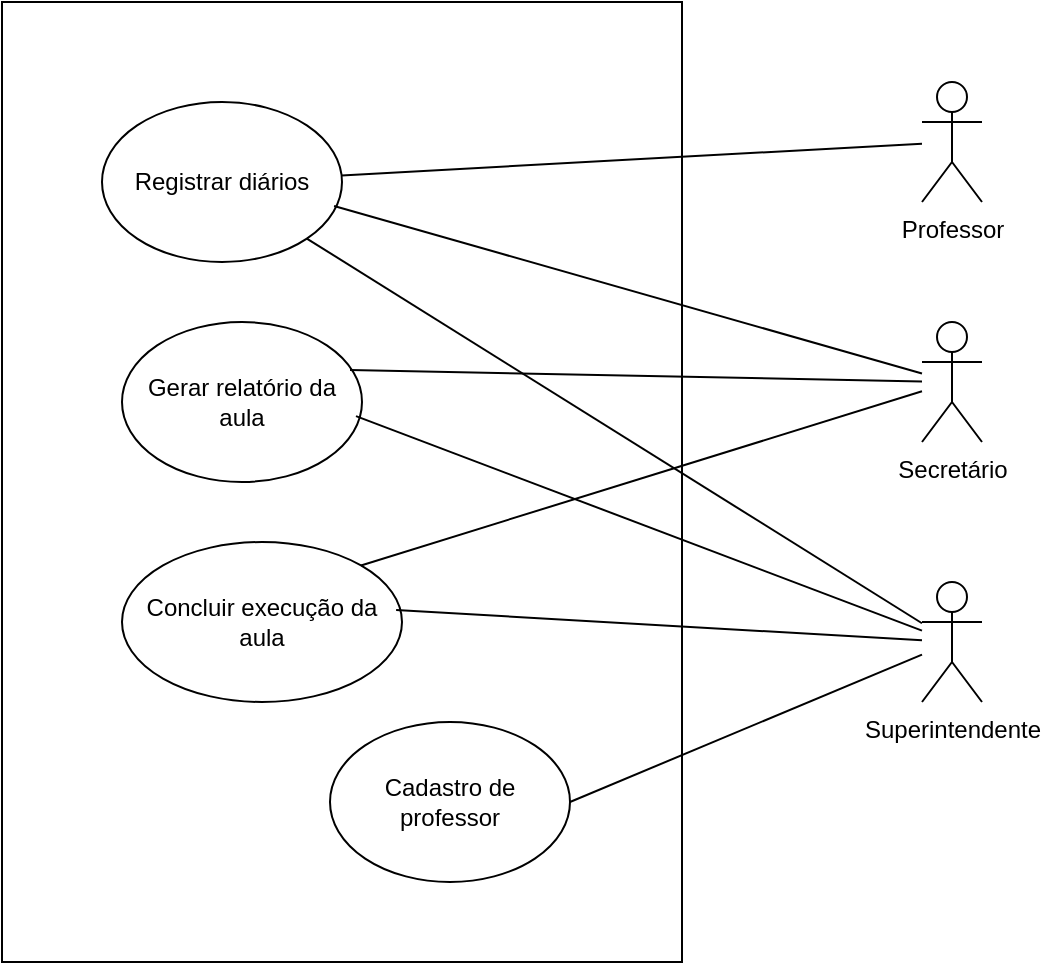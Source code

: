 <mxfile version="26.0.10" pages="3">
  <diagram name="Casos de uso" id="QlHbjCeMs-7HWcEWmpfK">
    <mxGraphModel dx="1224" dy="659" grid="1" gridSize="10" guides="1" tooltips="1" connect="1" arrows="1" fold="1" page="1" pageScale="1" pageWidth="827" pageHeight="1169" math="0" shadow="0">
      <root>
        <mxCell id="0" />
        <mxCell id="1" parent="0" />
        <mxCell id="V5iZBQ22SEqg9uTlt8Dm-1" value="Professor" style="shape=umlActor;verticalLabelPosition=bottom;verticalAlign=top;html=1;outlineConnect=0;" vertex="1" parent="1">
          <mxGeometry x="590" y="90" width="30" height="60" as="geometry" />
        </mxCell>
        <mxCell id="V5iZBQ22SEqg9uTlt8Dm-2" value="Secretário" style="shape=umlActor;verticalLabelPosition=bottom;verticalAlign=top;html=1;" vertex="1" parent="1">
          <mxGeometry x="590" y="210" width="30" height="60" as="geometry" />
        </mxCell>
        <mxCell id="V5iZBQ22SEqg9uTlt8Dm-3" value="Superintendente" style="shape=umlActor;verticalLabelPosition=bottom;verticalAlign=top;html=1;" vertex="1" parent="1">
          <mxGeometry x="590" y="340" width="30" height="60" as="geometry" />
        </mxCell>
        <mxCell id="V5iZBQ22SEqg9uTlt8Dm-4" value="" style="rounded=0;whiteSpace=wrap;html=1;" vertex="1" parent="1">
          <mxGeometry x="130" y="50" width="340" height="480" as="geometry" />
        </mxCell>
        <mxCell id="V5iZBQ22SEqg9uTlt8Dm-5" value="Registrar diários" style="ellipse;whiteSpace=wrap;html=1;" vertex="1" parent="1">
          <mxGeometry x="180" y="100" width="120" height="80" as="geometry" />
        </mxCell>
        <mxCell id="V5iZBQ22SEqg9uTlt8Dm-6" value="" style="endArrow=none;html=1;rounded=0;" edge="1" parent="1" source="V5iZBQ22SEqg9uTlt8Dm-5" target="V5iZBQ22SEqg9uTlt8Dm-1">
          <mxGeometry width="50" height="50" relative="1" as="geometry">
            <mxPoint x="390" y="330" as="sourcePoint" />
            <mxPoint x="440" y="280" as="targetPoint" />
          </mxGeometry>
        </mxCell>
        <mxCell id="V5iZBQ22SEqg9uTlt8Dm-7" value="" style="endArrow=none;html=1;rounded=0;exitX=0.967;exitY=0.65;exitDx=0;exitDy=0;exitPerimeter=0;" edge="1" parent="1" source="V5iZBQ22SEqg9uTlt8Dm-5" target="V5iZBQ22SEqg9uTlt8Dm-2">
          <mxGeometry width="50" height="50" relative="1" as="geometry">
            <mxPoint x="390" y="330" as="sourcePoint" />
            <mxPoint x="440" y="280" as="targetPoint" />
          </mxGeometry>
        </mxCell>
        <mxCell id="V5iZBQ22SEqg9uTlt8Dm-8" value="" style="endArrow=none;html=1;rounded=0;entryX=1;entryY=1;entryDx=0;entryDy=0;" edge="1" parent="1" source="V5iZBQ22SEqg9uTlt8Dm-3" target="V5iZBQ22SEqg9uTlt8Dm-5">
          <mxGeometry width="50" height="50" relative="1" as="geometry">
            <mxPoint x="390" y="330" as="sourcePoint" />
            <mxPoint x="440" y="280" as="targetPoint" />
          </mxGeometry>
        </mxCell>
        <mxCell id="V5iZBQ22SEqg9uTlt8Dm-9" value="Gerar relatório da aula" style="ellipse;whiteSpace=wrap;html=1;" vertex="1" parent="1">
          <mxGeometry x="190" y="210" width="120" height="80" as="geometry" />
        </mxCell>
        <mxCell id="V5iZBQ22SEqg9uTlt8Dm-10" value="" style="endArrow=none;html=1;rounded=0;exitX=0.95;exitY=0.3;exitDx=0;exitDy=0;exitPerimeter=0;" edge="1" parent="1" source="V5iZBQ22SEqg9uTlt8Dm-9" target="V5iZBQ22SEqg9uTlt8Dm-2">
          <mxGeometry width="50" height="50" relative="1" as="geometry">
            <mxPoint x="390" y="330" as="sourcePoint" />
            <mxPoint x="440" y="280" as="targetPoint" />
          </mxGeometry>
        </mxCell>
        <mxCell id="V5iZBQ22SEqg9uTlt8Dm-11" value="" style="endArrow=none;html=1;rounded=0;exitX=0.975;exitY=0.588;exitDx=0;exitDy=0;exitPerimeter=0;" edge="1" parent="1" source="V5iZBQ22SEqg9uTlt8Dm-9" target="V5iZBQ22SEqg9uTlt8Dm-3">
          <mxGeometry width="50" height="50" relative="1" as="geometry">
            <mxPoint x="390" y="330" as="sourcePoint" />
            <mxPoint x="440" y="280" as="targetPoint" />
          </mxGeometry>
        </mxCell>
        <mxCell id="V5iZBQ22SEqg9uTlt8Dm-12" value="Cadastro de professor" style="ellipse;whiteSpace=wrap;html=1;" vertex="1" parent="1">
          <mxGeometry x="294" y="410" width="120" height="80" as="geometry" />
        </mxCell>
        <mxCell id="V5iZBQ22SEqg9uTlt8Dm-13" value="" style="endArrow=none;html=1;rounded=0;exitX=1;exitY=0.5;exitDx=0;exitDy=0;" edge="1" parent="1" source="V5iZBQ22SEqg9uTlt8Dm-12" target="V5iZBQ22SEqg9uTlt8Dm-3">
          <mxGeometry width="50" height="50" relative="1" as="geometry">
            <mxPoint x="390" y="330" as="sourcePoint" />
            <mxPoint x="630" y="510" as="targetPoint" />
          </mxGeometry>
        </mxCell>
        <mxCell id="V5iZBQ22SEqg9uTlt8Dm-14" value="Concluir execução da aula" style="ellipse;whiteSpace=wrap;html=1;" vertex="1" parent="1">
          <mxGeometry x="190" y="320" width="140" height="80" as="geometry" />
        </mxCell>
        <mxCell id="V5iZBQ22SEqg9uTlt8Dm-15" value="" style="endArrow=none;html=1;rounded=0;exitX=0.979;exitY=0.425;exitDx=0;exitDy=0;exitPerimeter=0;" edge="1" parent="1" source="V5iZBQ22SEqg9uTlt8Dm-14" target="V5iZBQ22SEqg9uTlt8Dm-3">
          <mxGeometry width="50" height="50" relative="1" as="geometry">
            <mxPoint x="390" y="330" as="sourcePoint" />
            <mxPoint x="440" y="280" as="targetPoint" />
          </mxGeometry>
        </mxCell>
        <mxCell id="V5iZBQ22SEqg9uTlt8Dm-16" value="" style="endArrow=none;html=1;rounded=0;exitX=1;exitY=0;exitDx=0;exitDy=0;" edge="1" parent="1" source="V5iZBQ22SEqg9uTlt8Dm-14" target="V5iZBQ22SEqg9uTlt8Dm-2">
          <mxGeometry width="50" height="50" relative="1" as="geometry">
            <mxPoint x="390" y="330" as="sourcePoint" />
            <mxPoint x="440" y="280" as="targetPoint" />
          </mxGeometry>
        </mxCell>
      </root>
    </mxGraphModel>
  </diagram>
  <diagram name="DER" id="d9LBnijQvgUmkKvxl_Mk">
    <mxGraphModel dx="1224" dy="659" grid="1" gridSize="10" guides="1" tooltips="1" connect="1" arrows="1" fold="1" page="1" pageScale="1" pageWidth="827" pageHeight="1169" math="0" shadow="0">
      <root>
        <mxCell id="WIyWlLk6GJQsqaUBKTNV-0" />
        <mxCell id="WIyWlLk6GJQsqaUBKTNV-1" parent="WIyWlLk6GJQsqaUBKTNV-0" />
        <mxCell id="v9rnhvxG4GF05ew7TCJ--0" value="Aluno" style="rounded=0;whiteSpace=wrap;html=1;" parent="WIyWlLk6GJQsqaUBKTNV-1" vertex="1">
          <mxGeometry x="190" y="40" width="80" height="40" as="geometry" />
        </mxCell>
        <mxCell id="v9rnhvxG4GF05ew7TCJ--1" value="Classe" style="rounded=0;whiteSpace=wrap;html=1;" parent="WIyWlLk6GJQsqaUBKTNV-1" vertex="1">
          <mxGeometry x="230" y="145" width="80" height="40" as="geometry" />
        </mxCell>
        <mxCell id="v9rnhvxG4GF05ew7TCJ--4" value="" style="endArrow=none;html=1;rounded=0;entryX=1;entryY=0.5;entryDx=0;entryDy=0;" parent="WIyWlLk6GJQsqaUBKTNV-1" source="UM5kHIj6eMV2LQCTaTt7-29" target="v9rnhvxG4GF05ew7TCJ--0" edge="1">
          <mxGeometry width="50" height="50" relative="1" as="geometry">
            <mxPoint x="315" y="130" as="sourcePoint" />
            <mxPoint x="440" y="190" as="targetPoint" />
          </mxGeometry>
        </mxCell>
        <mxCell id="v9rnhvxG4GF05ew7TCJ--7" value="1" style="edgeLabel;html=1;align=center;verticalAlign=middle;resizable=0;points=[];" parent="v9rnhvxG4GF05ew7TCJ--4" vertex="1" connectable="0">
          <mxGeometry x="0.029" y="-1" relative="1" as="geometry">
            <mxPoint x="-6" y="1" as="offset" />
          </mxGeometry>
        </mxCell>
        <mxCell id="v9rnhvxG4GF05ew7TCJ--5" value="" style="endArrow=none;html=1;rounded=0;exitX=1;exitY=0.5;exitDx=0;exitDy=0;entryX=0;entryY=0.5;entryDx=0;entryDy=0;" parent="WIyWlLk6GJQsqaUBKTNV-1" source="v9rnhvxG4GF05ew7TCJ--1" target="UM5kHIj6eMV2LQCTaTt7-26" edge="1">
          <mxGeometry width="50" height="50" relative="1" as="geometry">
            <mxPoint x="390" y="240" as="sourcePoint" />
            <mxPoint x="315" y="190" as="targetPoint" />
          </mxGeometry>
        </mxCell>
        <mxCell id="v9rnhvxG4GF05ew7TCJ--6" value="1" style="edgeLabel;html=1;align=center;verticalAlign=middle;resizable=0;points=[];" parent="v9rnhvxG4GF05ew7TCJ--5" vertex="1" connectable="0">
          <mxGeometry x="0.229" relative="1" as="geometry">
            <mxPoint y="11" as="offset" />
          </mxGeometry>
        </mxCell>
        <mxCell id="v9rnhvxG4GF05ew7TCJ--14" value="Trimestre" style="rounded=0;whiteSpace=wrap;html=1;" parent="WIyWlLk6GJQsqaUBKTNV-1" vertex="1">
          <mxGeometry x="580" y="410" width="80" height="40" as="geometry" />
        </mxCell>
        <mxCell id="UM5kHIj6eMV2LQCTaTt7-0" value="Matrícula-Trimestre" style="rhombus;whiteSpace=wrap;html=1;" parent="WIyWlLk6GJQsqaUBKTNV-1" vertex="1">
          <mxGeometry x="630" y="150" width="100" height="60" as="geometry" />
        </mxCell>
        <mxCell id="UM5kHIj6eMV2LQCTaTt7-2" value="" style="endArrow=none;html=1;rounded=0;exitX=0.5;exitY=1;exitDx=0;exitDy=0;entryX=0;entryY=0;entryDx=0;entryDy=0;" parent="WIyWlLk6GJQsqaUBKTNV-1" source="UM5kHIj6eMV2LQCTaTt7-25" target="UM5kHIj6eMV2LQCTaTt7-0" edge="1">
          <mxGeometry width="50" height="50" relative="1" as="geometry">
            <mxPoint x="370" y="160" as="sourcePoint" />
            <mxPoint x="440" y="280" as="targetPoint" />
          </mxGeometry>
        </mxCell>
        <mxCell id="UM5kHIj6eMV2LQCTaTt7-5" value="(0, n)" style="edgeLabel;html=1;align=center;verticalAlign=middle;resizable=0;points=[];" parent="UM5kHIj6eMV2LQCTaTt7-2" vertex="1" connectable="0">
          <mxGeometry x="-0.205" y="1" relative="1" as="geometry">
            <mxPoint as="offset" />
          </mxGeometry>
        </mxCell>
        <mxCell id="UM5kHIj6eMV2LQCTaTt7-3" value="" style="endArrow=none;html=1;rounded=0;entryX=0.333;entryY=0;entryDx=0;entryDy=0;entryPerimeter=0;" parent="WIyWlLk6GJQsqaUBKTNV-1" source="UM5kHIj6eMV2LQCTaTt7-0" target="v9rnhvxG4GF05ew7TCJ--14" edge="1">
          <mxGeometry width="50" height="50" relative="1" as="geometry">
            <mxPoint x="390" y="330" as="sourcePoint" />
            <mxPoint x="440" y="280" as="targetPoint" />
          </mxGeometry>
        </mxCell>
        <mxCell id="UM5kHIj6eMV2LQCTaTt7-4" value="1" style="edgeLabel;html=1;align=center;verticalAlign=middle;resizable=0;points=[];" parent="UM5kHIj6eMV2LQCTaTt7-3" vertex="1" connectable="0">
          <mxGeometry x="-0.034" relative="1" as="geometry">
            <mxPoint as="offset" />
          </mxGeometry>
        </mxCell>
        <mxCell id="UM5kHIj6eMV2LQCTaTt7-6" value="Igreja" style="rounded=0;whiteSpace=wrap;html=1;" parent="WIyWlLk6GJQsqaUBKTNV-1" vertex="1">
          <mxGeometry x="20" y="160" width="90" height="30" as="geometry" />
        </mxCell>
        <mxCell id="UM5kHIj6eMV2LQCTaTt7-7" value="Igreja-Aluno" style="rhombus;whiteSpace=wrap;html=1;" parent="WIyWlLk6GJQsqaUBKTNV-1" vertex="1">
          <mxGeometry x="15" y="30" width="110" height="60" as="geometry" />
        </mxCell>
        <mxCell id="UM5kHIj6eMV2LQCTaTt7-8" value="Igreja-Classe" style="rhombus;whiteSpace=wrap;html=1;" parent="WIyWlLk6GJQsqaUBKTNV-1" vertex="1">
          <mxGeometry x="105" y="190" width="110" height="60" as="geometry" />
        </mxCell>
        <mxCell id="UM5kHIj6eMV2LQCTaTt7-9" value="" style="endArrow=none;html=1;rounded=0;exitX=0.317;exitY=-0.033;exitDx=0;exitDy=0;exitPerimeter=0;" parent="WIyWlLk6GJQsqaUBKTNV-1" source="UM5kHIj6eMV2LQCTaTt7-6" target="UM5kHIj6eMV2LQCTaTt7-7" edge="1">
          <mxGeometry width="50" height="50" relative="1" as="geometry">
            <mxPoint x="390" y="220" as="sourcePoint" />
            <mxPoint x="440" y="170" as="targetPoint" />
          </mxGeometry>
        </mxCell>
        <mxCell id="UM5kHIj6eMV2LQCTaTt7-16" value="1" style="edgeLabel;html=1;align=center;verticalAlign=middle;resizable=0;points=[];" parent="UM5kHIj6eMV2LQCTaTt7-9" vertex="1" connectable="0">
          <mxGeometry x="-0.075" relative="1" as="geometry">
            <mxPoint as="offset" />
          </mxGeometry>
        </mxCell>
        <mxCell id="UM5kHIj6eMV2LQCTaTt7-10" value="" style="endArrow=none;html=1;rounded=0;exitX=1;exitY=0.5;exitDx=0;exitDy=0;entryX=0;entryY=0.5;entryDx=0;entryDy=0;" parent="WIyWlLk6GJQsqaUBKTNV-1" source="UM5kHIj6eMV2LQCTaTt7-7" target="v9rnhvxG4GF05ew7TCJ--0" edge="1">
          <mxGeometry width="50" height="50" relative="1" as="geometry">
            <mxPoint x="390" y="220" as="sourcePoint" />
            <mxPoint x="440" y="170" as="targetPoint" />
          </mxGeometry>
        </mxCell>
        <mxCell id="UM5kHIj6eMV2LQCTaTt7-17" value="(0, n)" style="edgeLabel;html=1;align=center;verticalAlign=middle;resizable=0;points=[];" parent="UM5kHIj6eMV2LQCTaTt7-10" vertex="1" connectable="0">
          <mxGeometry x="0.344" y="1" relative="1" as="geometry">
            <mxPoint as="offset" />
          </mxGeometry>
        </mxCell>
        <mxCell id="UM5kHIj6eMV2LQCTaTt7-14" value="" style="endArrow=none;html=1;rounded=0;exitX=1;exitY=0.5;exitDx=0;exitDy=0;entryX=0;entryY=0;entryDx=0;entryDy=0;" parent="WIyWlLk6GJQsqaUBKTNV-1" source="UM5kHIj6eMV2LQCTaTt7-6" target="UM5kHIj6eMV2LQCTaTt7-8" edge="1">
          <mxGeometry width="50" height="50" relative="1" as="geometry">
            <mxPoint x="390" y="220" as="sourcePoint" />
            <mxPoint x="440" y="170" as="targetPoint" />
          </mxGeometry>
        </mxCell>
        <mxCell id="UM5kHIj6eMV2LQCTaTt7-18" value="1" style="edgeLabel;html=1;align=center;verticalAlign=middle;resizable=0;points=[];" parent="UM5kHIj6eMV2LQCTaTt7-14" vertex="1" connectable="0">
          <mxGeometry x="-0.013" relative="1" as="geometry">
            <mxPoint as="offset" />
          </mxGeometry>
        </mxCell>
        <mxCell id="UM5kHIj6eMV2LQCTaTt7-15" value="" style="endArrow=none;html=1;rounded=0;entryX=0;entryY=0.75;entryDx=0;entryDy=0;" parent="WIyWlLk6GJQsqaUBKTNV-1" source="UM5kHIj6eMV2LQCTaTt7-8" target="v9rnhvxG4GF05ew7TCJ--1" edge="1">
          <mxGeometry width="50" height="50" relative="1" as="geometry">
            <mxPoint x="390" y="220" as="sourcePoint" />
            <mxPoint x="440" y="170" as="targetPoint" />
          </mxGeometry>
        </mxCell>
        <mxCell id="UM5kHIj6eMV2LQCTaTt7-19" value="(0, n)" style="edgeLabel;html=1;align=center;verticalAlign=middle;resizable=0;points=[];" parent="UM5kHIj6eMV2LQCTaTt7-15" vertex="1" connectable="0">
          <mxGeometry x="0.023" y="1" relative="1" as="geometry">
            <mxPoint as="offset" />
          </mxGeometry>
        </mxCell>
        <mxCell id="UM5kHIj6eMV2LQCTaTt7-20" value="Igreja-Trimestre" style="rhombus;whiteSpace=wrap;html=1;" parent="WIyWlLk6GJQsqaUBKTNV-1" vertex="1">
          <mxGeometry x="10" y="440" width="120" height="50" as="geometry" />
        </mxCell>
        <mxCell id="UM5kHIj6eMV2LQCTaTt7-21" value="" style="endArrow=none;html=1;rounded=0;exitX=0.325;exitY=1;exitDx=0;exitDy=0;exitPerimeter=0;entryX=0.417;entryY=0;entryDx=0;entryDy=0;entryPerimeter=0;" parent="WIyWlLk6GJQsqaUBKTNV-1" source="UM5kHIj6eMV2LQCTaTt7-6" target="UM5kHIj6eMV2LQCTaTt7-20" edge="1">
          <mxGeometry width="50" height="50" relative="1" as="geometry">
            <mxPoint x="390" y="220" as="sourcePoint" />
            <mxPoint x="440" y="170" as="targetPoint" />
          </mxGeometry>
        </mxCell>
        <mxCell id="UM5kHIj6eMV2LQCTaTt7-23" value="1" style="edgeLabel;html=1;align=center;verticalAlign=middle;resizable=0;points=[];" parent="UM5kHIj6eMV2LQCTaTt7-21" vertex="1" connectable="0">
          <mxGeometry x="-0.156" y="-2" relative="1" as="geometry">
            <mxPoint as="offset" />
          </mxGeometry>
        </mxCell>
        <mxCell id="UM5kHIj6eMV2LQCTaTt7-22" value="" style="endArrow=none;html=1;rounded=0;exitX=1;exitY=0.5;exitDx=0;exitDy=0;entryX=0;entryY=0.5;entryDx=0;entryDy=0;" parent="WIyWlLk6GJQsqaUBKTNV-1" source="UM5kHIj6eMV2LQCTaTt7-20" target="v9rnhvxG4GF05ew7TCJ--14" edge="1">
          <mxGeometry width="50" height="50" relative="1" as="geometry">
            <mxPoint x="390" y="220" as="sourcePoint" />
            <mxPoint x="440" y="170" as="targetPoint" />
          </mxGeometry>
        </mxCell>
        <mxCell id="UM5kHIj6eMV2LQCTaTt7-24" value="(0, n)" style="edgeLabel;html=1;align=center;verticalAlign=middle;resizable=0;points=[];" parent="UM5kHIj6eMV2LQCTaTt7-22" vertex="1" connectable="0">
          <mxGeometry x="-0.116" y="-2" relative="1" as="geometry">
            <mxPoint as="offset" />
          </mxGeometry>
        </mxCell>
        <mxCell id="UM5kHIj6eMV2LQCTaTt7-25" value="Matrícula" style="rounded=0;whiteSpace=wrap;html=1;" parent="WIyWlLk6GJQsqaUBKTNV-1" vertex="1">
          <mxGeometry x="510" y="50" width="90" height="30" as="geometry" />
        </mxCell>
        <mxCell id="UM5kHIj6eMV2LQCTaTt7-26" value="Classe-Matrícula" style="rhombus;whiteSpace=wrap;html=1;" parent="WIyWlLk6GJQsqaUBKTNV-1" vertex="1">
          <mxGeometry x="420" y="110" width="90" height="60" as="geometry" />
        </mxCell>
        <mxCell id="UM5kHIj6eMV2LQCTaTt7-27" value="" style="endArrow=none;html=1;rounded=0;exitX=1;exitY=0;exitDx=0;exitDy=0;entryX=0;entryY=0.5;entryDx=0;entryDy=0;" parent="WIyWlLk6GJQsqaUBKTNV-1" source="UM5kHIj6eMV2LQCTaTt7-26" target="UM5kHIj6eMV2LQCTaTt7-25" edge="1">
          <mxGeometry width="50" height="50" relative="1" as="geometry">
            <mxPoint x="390" y="220" as="sourcePoint" />
            <mxPoint x="440" y="170" as="targetPoint" />
          </mxGeometry>
        </mxCell>
        <mxCell id="UM5kHIj6eMV2LQCTaTt7-28" value="(0, n)" style="edgeLabel;html=1;align=center;verticalAlign=middle;resizable=0;points=[];" parent="UM5kHIj6eMV2LQCTaTt7-27" vertex="1" connectable="0">
          <mxGeometry x="0.026" y="-2" relative="1" as="geometry">
            <mxPoint as="offset" />
          </mxGeometry>
        </mxCell>
        <mxCell id="UM5kHIj6eMV2LQCTaTt7-29" value="Aluno-Matrícula" style="rhombus;whiteSpace=wrap;html=1;" parent="WIyWlLk6GJQsqaUBKTNV-1" vertex="1">
          <mxGeometry x="335" y="25" width="80" height="70" as="geometry" />
        </mxCell>
        <mxCell id="UM5kHIj6eMV2LQCTaTt7-30" value="" style="endArrow=none;html=1;rounded=0;entryX=1;entryY=0.5;entryDx=0;entryDy=0;exitX=0;exitY=0.25;exitDx=0;exitDy=0;" parent="WIyWlLk6GJQsqaUBKTNV-1" source="UM5kHIj6eMV2LQCTaTt7-25" target="UM5kHIj6eMV2LQCTaTt7-29" edge="1">
          <mxGeometry width="50" height="50" relative="1" as="geometry">
            <mxPoint x="390" y="220" as="sourcePoint" />
            <mxPoint x="440" y="170" as="targetPoint" />
          </mxGeometry>
        </mxCell>
        <mxCell id="UM5kHIj6eMV2LQCTaTt7-31" value="(0, n)" style="edgeLabel;html=1;align=center;verticalAlign=middle;resizable=0;points=[];" parent="UM5kHIj6eMV2LQCTaTt7-30" vertex="1" connectable="0">
          <mxGeometry x="0.113" y="1" relative="1" as="geometry">
            <mxPoint y="-1" as="offset" />
          </mxGeometry>
        </mxCell>
        <mxCell id="UM5kHIj6eMV2LQCTaTt7-32" value="Diário" style="rounded=0;whiteSpace=wrap;html=1;" parent="WIyWlLk6GJQsqaUBKTNV-1" vertex="1">
          <mxGeometry x="270" y="310" width="80" height="30" as="geometry" />
        </mxCell>
        <mxCell id="UM5kHIj6eMV2LQCTaTt7-33" value="Aula" style="rounded=0;whiteSpace=wrap;html=1;" parent="WIyWlLk6GJQsqaUBKTNV-1" vertex="1">
          <mxGeometry x="125" y="385" width="80" height="30" as="geometry" />
        </mxCell>
        <mxCell id="UM5kHIj6eMV2LQCTaTt7-34" value="Aula-Trimestre" style="rhombus;whiteSpace=wrap;html=1;" parent="WIyWlLk6GJQsqaUBKTNV-1" vertex="1">
          <mxGeometry x="415" y="355" width="80" height="60" as="geometry" />
        </mxCell>
        <mxCell id="UM5kHIj6eMV2LQCTaTt7-35" value="" style="endArrow=none;html=1;rounded=0;entryX=1;entryY=0.5;entryDx=0;entryDy=0;" parent="WIyWlLk6GJQsqaUBKTNV-1" source="UM5kHIj6eMV2LQCTaTt7-34" target="UM5kHIj6eMV2LQCTaTt7-33" edge="1">
          <mxGeometry width="50" height="50" relative="1" as="geometry">
            <mxPoint x="390" y="280" as="sourcePoint" />
            <mxPoint x="440" y="230" as="targetPoint" />
          </mxGeometry>
        </mxCell>
        <mxCell id="UM5kHIj6eMV2LQCTaTt7-38" value="(0, n)" style="edgeLabel;html=1;align=center;verticalAlign=middle;resizable=0;points=[];" parent="UM5kHIj6eMV2LQCTaTt7-35" vertex="1" connectable="0">
          <mxGeometry x="0.037" y="3" relative="1" as="geometry">
            <mxPoint x="-4" y="-3" as="offset" />
          </mxGeometry>
        </mxCell>
        <mxCell id="UM5kHIj6eMV2LQCTaTt7-36" value="" style="endArrow=none;html=1;rounded=0;exitX=1;exitY=1;exitDx=0;exitDy=0;entryX=0;entryY=0;entryDx=0;entryDy=0;" parent="WIyWlLk6GJQsqaUBKTNV-1" source="UM5kHIj6eMV2LQCTaTt7-34" target="v9rnhvxG4GF05ew7TCJ--14" edge="1">
          <mxGeometry width="50" height="50" relative="1" as="geometry">
            <mxPoint x="390" y="280" as="sourcePoint" />
            <mxPoint x="440" y="230" as="targetPoint" />
          </mxGeometry>
        </mxCell>
        <mxCell id="UM5kHIj6eMV2LQCTaTt7-37" value="1" style="edgeLabel;html=1;align=center;verticalAlign=middle;resizable=0;points=[];" parent="UM5kHIj6eMV2LQCTaTt7-36" vertex="1" connectable="0">
          <mxGeometry x="0.019" relative="1" as="geometry">
            <mxPoint as="offset" />
          </mxGeometry>
        </mxCell>
        <mxCell id="UM5kHIj6eMV2LQCTaTt7-39" value="Aula-Diário" style="rhombus;whiteSpace=wrap;html=1;" parent="WIyWlLk6GJQsqaUBKTNV-1" vertex="1">
          <mxGeometry x="120" y="290" width="80" height="40" as="geometry" />
        </mxCell>
        <mxCell id="UM5kHIj6eMV2LQCTaTt7-40" value="Classe-Diário" style="rhombus;whiteSpace=wrap;html=1;" parent="WIyWlLk6GJQsqaUBKTNV-1" vertex="1">
          <mxGeometry x="250" y="220" width="100" height="40" as="geometry" />
        </mxCell>
        <mxCell id="UM5kHIj6eMV2LQCTaTt7-41" value="" style="endArrow=none;html=1;rounded=0;exitX=0.5;exitY=1;exitDx=0;exitDy=0;entryX=0.163;entryY=-0.033;entryDx=0;entryDy=0;entryPerimeter=0;" parent="WIyWlLk6GJQsqaUBKTNV-1" source="UM5kHIj6eMV2LQCTaTt7-40" target="UM5kHIj6eMV2LQCTaTt7-32" edge="1">
          <mxGeometry width="50" height="50" relative="1" as="geometry">
            <mxPoint x="390" y="280" as="sourcePoint" />
            <mxPoint x="440" y="230" as="targetPoint" />
          </mxGeometry>
        </mxCell>
        <mxCell id="UM5kHIj6eMV2LQCTaTt7-45" value="(0, n)" style="edgeLabel;html=1;align=center;verticalAlign=middle;resizable=0;points=[];" parent="UM5kHIj6eMV2LQCTaTt7-41" vertex="1" connectable="0">
          <mxGeometry x="0.278" y="1" relative="1" as="geometry">
            <mxPoint y="-5" as="offset" />
          </mxGeometry>
        </mxCell>
        <mxCell id="UM5kHIj6eMV2LQCTaTt7-42" value="" style="endArrow=none;html=1;rounded=0;entryX=0.5;entryY=1;entryDx=0;entryDy=0;exitX=0.34;exitY=0.125;exitDx=0;exitDy=0;exitPerimeter=0;" parent="WIyWlLk6GJQsqaUBKTNV-1" source="UM5kHIj6eMV2LQCTaTt7-40" target="v9rnhvxG4GF05ew7TCJ--1" edge="1">
          <mxGeometry width="50" height="50" relative="1" as="geometry">
            <mxPoint x="390" y="280" as="sourcePoint" />
            <mxPoint x="440" y="230" as="targetPoint" />
          </mxGeometry>
        </mxCell>
        <mxCell id="UM5kHIj6eMV2LQCTaTt7-46" value="1" style="edgeLabel;html=1;align=center;verticalAlign=middle;resizable=0;points=[];" parent="UM5kHIj6eMV2LQCTaTt7-42" vertex="1" connectable="0">
          <mxGeometry x="0.123" relative="1" as="geometry">
            <mxPoint as="offset" />
          </mxGeometry>
        </mxCell>
        <mxCell id="UM5kHIj6eMV2LQCTaTt7-43" value="" style="endArrow=none;html=1;rounded=0;exitX=0.5;exitY=0;exitDx=0;exitDy=0;entryX=0;entryY=1;entryDx=0;entryDy=0;" parent="WIyWlLk6GJQsqaUBKTNV-1" source="UM5kHIj6eMV2LQCTaTt7-33" target="UM5kHIj6eMV2LQCTaTt7-39" edge="1">
          <mxGeometry width="50" height="50" relative="1" as="geometry">
            <mxPoint x="390" y="280" as="sourcePoint" />
            <mxPoint x="440" y="230" as="targetPoint" />
          </mxGeometry>
        </mxCell>
        <mxCell id="UM5kHIj6eMV2LQCTaTt7-47" value="1" style="edgeLabel;html=1;align=center;verticalAlign=middle;resizable=0;points=[];" parent="UM5kHIj6eMV2LQCTaTt7-43" vertex="1" connectable="0">
          <mxGeometry x="-0.13" y="-3" relative="1" as="geometry">
            <mxPoint as="offset" />
          </mxGeometry>
        </mxCell>
        <mxCell id="UM5kHIj6eMV2LQCTaTt7-44" value="" style="endArrow=none;html=1;rounded=0;exitX=1;exitY=0;exitDx=0;exitDy=0;entryX=0;entryY=0.5;entryDx=0;entryDy=0;" parent="WIyWlLk6GJQsqaUBKTNV-1" source="UM5kHIj6eMV2LQCTaTt7-39" target="UM5kHIj6eMV2LQCTaTt7-32" edge="1">
          <mxGeometry width="50" height="50" relative="1" as="geometry">
            <mxPoint x="390" y="280" as="sourcePoint" />
            <mxPoint x="440" y="230" as="targetPoint" />
          </mxGeometry>
        </mxCell>
        <mxCell id="UM5kHIj6eMV2LQCTaTt7-48" value="(0, n)" style="edgeLabel;html=1;align=center;verticalAlign=middle;resizable=0;points=[];" parent="UM5kHIj6eMV2LQCTaTt7-44" vertex="1" connectable="0">
          <mxGeometry x="-0.023" y="1" relative="1" as="geometry">
            <mxPoint as="offset" />
          </mxGeometry>
        </mxCell>
        <mxCell id="UM5kHIj6eMV2LQCTaTt7-49" value="Presença" style="rounded=0;whiteSpace=wrap;html=1;" parent="WIyWlLk6GJQsqaUBKTNV-1" vertex="1">
          <mxGeometry x="520" y="280" width="100" height="30" as="geometry" />
        </mxCell>
        <mxCell id="UM5kHIj6eMV2LQCTaTt7-50" value="Registra" style="rhombus;whiteSpace=wrap;html=1;" parent="WIyWlLk6GJQsqaUBKTNV-1" vertex="1">
          <mxGeometry x="390" y="275" width="80" height="40" as="geometry" />
        </mxCell>
        <mxCell id="UM5kHIj6eMV2LQCTaTt7-51" value="" style="endArrow=none;html=1;rounded=0;exitX=1;exitY=0.5;exitDx=0;exitDy=0;entryX=0;entryY=0.5;entryDx=0;entryDy=0;" parent="WIyWlLk6GJQsqaUBKTNV-1" source="UM5kHIj6eMV2LQCTaTt7-32" target="UM5kHIj6eMV2LQCTaTt7-50" edge="1">
          <mxGeometry width="50" height="50" relative="1" as="geometry">
            <mxPoint x="390" y="280" as="sourcePoint" />
            <mxPoint x="440" y="230" as="targetPoint" />
          </mxGeometry>
        </mxCell>
        <mxCell id="UM5kHIj6eMV2LQCTaTt7-53" value="1" style="edgeLabel;html=1;align=center;verticalAlign=middle;resizable=0;points=[];" parent="UM5kHIj6eMV2LQCTaTt7-51" vertex="1" connectable="0">
          <mxGeometry x="-0.4" y="1" relative="1" as="geometry">
            <mxPoint as="offset" />
          </mxGeometry>
        </mxCell>
        <mxCell id="UM5kHIj6eMV2LQCTaTt7-52" value="" style="endArrow=none;html=1;rounded=0;exitX=1;exitY=0.5;exitDx=0;exitDy=0;entryX=0;entryY=0.5;entryDx=0;entryDy=0;" parent="WIyWlLk6GJQsqaUBKTNV-1" source="UM5kHIj6eMV2LQCTaTt7-50" target="UM5kHIj6eMV2LQCTaTt7-49" edge="1">
          <mxGeometry width="50" height="50" relative="1" as="geometry">
            <mxPoint x="390" y="280" as="sourcePoint" />
            <mxPoint x="440" y="230" as="targetPoint" />
          </mxGeometry>
        </mxCell>
        <mxCell id="UM5kHIj6eMV2LQCTaTt7-54" value="(0,n)" style="edgeLabel;html=1;align=center;verticalAlign=middle;resizable=0;points=[];" parent="UM5kHIj6eMV2LQCTaTt7-52" vertex="1" connectable="0">
          <mxGeometry x="-0.135" relative="1" as="geometry">
            <mxPoint as="offset" />
          </mxGeometry>
        </mxCell>
        <mxCell id="UM5kHIj6eMV2LQCTaTt7-55" value="Aluno-Presença" style="rhombus;whiteSpace=wrap;html=1;" parent="WIyWlLk6GJQsqaUBKTNV-1" vertex="1">
          <mxGeometry x="380" y="185" width="100" height="55" as="geometry" />
        </mxCell>
        <mxCell id="UM5kHIj6eMV2LQCTaTt7-57" value="" style="endArrow=none;html=1;rounded=0;entryX=1;entryY=1;entryDx=0;entryDy=0;exitX=0.5;exitY=0;exitDx=0;exitDy=0;" parent="WIyWlLk6GJQsqaUBKTNV-1" source="UM5kHIj6eMV2LQCTaTt7-49" target="UM5kHIj6eMV2LQCTaTt7-55" edge="1">
          <mxGeometry width="50" height="50" relative="1" as="geometry">
            <mxPoint x="560" y="270" as="sourcePoint" />
            <mxPoint x="440" y="230" as="targetPoint" />
          </mxGeometry>
        </mxCell>
        <mxCell id="UM5kHIj6eMV2LQCTaTt7-59" value="(0, n)" style="edgeLabel;html=1;align=center;verticalAlign=middle;resizable=0;points=[];" parent="UM5kHIj6eMV2LQCTaTt7-57" vertex="1" connectable="0">
          <mxGeometry x="-0.149" y="-1" relative="1" as="geometry">
            <mxPoint as="offset" />
          </mxGeometry>
        </mxCell>
        <mxCell id="iYLxT2MMEVcpPHI5eni9-0" value="" style="endArrow=none;html=1;rounded=0;entryX=0;entryY=0;entryDx=0;entryDy=0;exitX=0.75;exitY=1;exitDx=0;exitDy=0;" parent="WIyWlLk6GJQsqaUBKTNV-1" source="v9rnhvxG4GF05ew7TCJ--0" target="UM5kHIj6eMV2LQCTaTt7-55" edge="1">
          <mxGeometry width="50" height="50" relative="1" as="geometry">
            <mxPoint x="390" y="330" as="sourcePoint" />
            <mxPoint x="440" y="280" as="targetPoint" />
          </mxGeometry>
        </mxCell>
        <mxCell id="iYLxT2MMEVcpPHI5eni9-1" value="1" style="edgeLabel;html=1;align=center;verticalAlign=middle;resizable=0;points=[];" parent="iYLxT2MMEVcpPHI5eni9-0" vertex="1" connectable="0">
          <mxGeometry x="-0.449" y="2" relative="1" as="geometry">
            <mxPoint as="offset" />
          </mxGeometry>
        </mxCell>
      </root>
    </mxGraphModel>
  </diagram>
  <diagram id="yaZNBj3-T2tPqyo8p8lq" name="Modelo de dados">
    <mxGraphModel dx="984" dy="659" grid="1" gridSize="10" guides="1" tooltips="1" connect="1" arrows="1" fold="1" page="1" pageScale="1" pageWidth="827" pageHeight="1169" background="none" math="0" shadow="0">
      <root>
        <mxCell id="0" />
        <mxCell id="1" parent="0" />
        <mxCell id="KxG3sgxA0IL8B5ZLEq-r-1" value="Aluno" style="swimlane;fontStyle=0;childLayout=stackLayout;horizontal=1;startSize=26;fillColor=none;horizontalStack=0;resizeParent=1;resizeParentMax=0;resizeLast=0;collapsible=1;marginBottom=0;whiteSpace=wrap;html=1;shadow=0;" parent="1" vertex="1">
          <mxGeometry x="40" y="770" width="140" height="104" as="geometry">
            <mxRectangle x="80" y="280" width="70" height="30" as="alternateBounds" />
          </mxGeometry>
        </mxCell>
        <mxCell id="KxG3sgxA0IL8B5ZLEq-r-2" value="+ id: PK" style="text;strokeColor=none;fillColor=none;align=left;verticalAlign=top;spacingLeft=4;spacingRight=4;overflow=hidden;rotatable=0;points=[[0,0.5],[1,0.5]];portConstraint=eastwest;whiteSpace=wrap;html=1;" parent="KxG3sgxA0IL8B5ZLEq-r-1" vertex="1">
          <mxGeometry y="26" width="140" height="26" as="geometry" />
        </mxCell>
        <mxCell id="AoO038EzjSiiRXSnFqO9-4" value="+ igrejaId: FK" style="text;strokeColor=none;fillColor=none;align=left;verticalAlign=top;spacingLeft=4;spacingRight=4;overflow=hidden;rotatable=0;points=[[0,0.5],[1,0.5]];portConstraint=eastwest;whiteSpace=wrap;html=1;" parent="KxG3sgxA0IL8B5ZLEq-r-1" vertex="1">
          <mxGeometry y="52" width="140" height="26" as="geometry" />
        </mxCell>
        <mxCell id="KxG3sgxA0IL8B5ZLEq-r-3" value="+ nome: string" style="text;strokeColor=none;fillColor=none;align=left;verticalAlign=top;spacingLeft=4;spacingRight=4;overflow=hidden;rotatable=0;points=[[0,0.5],[1,0.5]];portConstraint=eastwest;whiteSpace=wrap;html=1;" parent="KxG3sgxA0IL8B5ZLEq-r-1" vertex="1">
          <mxGeometry y="78" width="140" height="26" as="geometry" />
        </mxCell>
        <mxCell id="77-6Tf8soykTpj8icLQB-3" style="rounded=0;orthogonalLoop=1;jettySize=auto;html=1;exitX=1;exitY=0.5;exitDx=0;exitDy=0;entryX=0;entryY=0.25;entryDx=0;entryDy=0;endArrow=none;startFill=0;strokeColor=default;" parent="1" source="6ikoRy8xhLNZwD8Np42Y-2" target="TksFFP-EDxffBjGdWgVe-1" edge="1">
          <mxGeometry relative="1" as="geometry" />
        </mxCell>
        <mxCell id="6ikoRy8xhLNZwD8Np42Y-2" value="Igreja" style="swimlane;fontStyle=0;childLayout=stackLayout;horizontal=1;startSize=26;fillColor=none;horizontalStack=0;resizeParent=1;resizeParentMax=0;resizeLast=0;collapsible=1;marginBottom=0;whiteSpace=wrap;html=1;" parent="1" vertex="1">
          <mxGeometry x="20" y="129" width="140" height="78" as="geometry">
            <mxRectangle x="20" y="129" width="70" height="30" as="alternateBounds" />
          </mxGeometry>
        </mxCell>
        <mxCell id="6ikoRy8xhLNZwD8Np42Y-3" value="+ id: PK" style="text;strokeColor=none;fillColor=none;align=left;verticalAlign=top;spacingLeft=4;spacingRight=4;overflow=hidden;rotatable=0;points=[[0,0.5],[1,0.5]];portConstraint=eastwest;whiteSpace=wrap;html=1;" parent="6ikoRy8xhLNZwD8Np42Y-2" vertex="1">
          <mxGeometry y="26" width="140" height="26" as="geometry" />
        </mxCell>
        <mxCell id="6ikoRy8xhLNZwD8Np42Y-4" value="+ nome: string" style="text;strokeColor=none;fillColor=none;align=left;verticalAlign=top;spacingLeft=4;spacingRight=4;overflow=hidden;rotatable=0;points=[[0,0.5],[1,0.5]];portConstraint=eastwest;whiteSpace=wrap;html=1;" parent="6ikoRy8xhLNZwD8Np42Y-2" vertex="1">
          <mxGeometry y="52" width="140" height="26" as="geometry" />
        </mxCell>
        <mxCell id="7nMtNRaR2jO-k6lGiIWy-1" value="Classe" style="swimlane;fontStyle=0;childLayout=stackLayout;horizontal=1;startSize=26;fillColor=none;horizontalStack=0;resizeParent=1;resizeParentMax=0;resizeLast=0;collapsible=1;marginBottom=0;whiteSpace=wrap;html=1;" parent="1" vertex="1">
          <mxGeometry x="140" y="500" width="140" height="104" as="geometry">
            <mxRectangle x="180" y="130" width="80" height="30" as="alternateBounds" />
          </mxGeometry>
        </mxCell>
        <mxCell id="7nMtNRaR2jO-k6lGiIWy-2" value="+ id: PK" style="text;strokeColor=none;fillColor=none;align=left;verticalAlign=top;spacingLeft=4;spacingRight=4;overflow=hidden;rotatable=0;points=[[0,0.5],[1,0.5]];portConstraint=eastwest;whiteSpace=wrap;html=1;" parent="7nMtNRaR2jO-k6lGiIWy-1" vertex="1">
          <mxGeometry y="26" width="140" height="26" as="geometry" />
        </mxCell>
        <mxCell id="77-6Tf8soykTpj8icLQB-1" value="+ igrejaId: FK" style="text;strokeColor=none;fillColor=none;align=left;verticalAlign=top;spacingLeft=4;spacingRight=4;overflow=hidden;rotatable=0;points=[[0,0.5],[1,0.5]];portConstraint=eastwest;whiteSpace=wrap;html=1;" parent="7nMtNRaR2jO-k6lGiIWy-1" vertex="1">
          <mxGeometry y="52" width="140" height="26" as="geometry" />
        </mxCell>
        <mxCell id="7nMtNRaR2jO-k6lGiIWy-3" value="+ nome: string" style="text;strokeColor=none;fillColor=none;align=left;verticalAlign=top;spacingLeft=4;spacingRight=4;overflow=hidden;rotatable=0;points=[[0,0.5],[1,0.5]];portConstraint=eastwest;whiteSpace=wrap;html=1;" parent="7nMtNRaR2jO-k6lGiIWy-1" vertex="1">
          <mxGeometry y="78" width="140" height="26" as="geometry" />
        </mxCell>
        <mxCell id="G4ohRSA0tZrxizMMNlPw-9" style="rounded=0;orthogonalLoop=1;jettySize=auto;html=1;exitX=1;exitY=0.25;exitDx=0;exitDy=0;entryX=0;entryY=0.5;entryDx=0;entryDy=0;endArrow=none;startFill=0;" parent="1" source="TksFFP-EDxffBjGdWgVe-1" target="G4ohRSA0tZrxizMMNlPw-1" edge="1">
          <mxGeometry relative="1" as="geometry" />
        </mxCell>
        <mxCell id="TksFFP-EDxffBjGdWgVe-1" value="Trimestre" style="swimlane;fontStyle=0;childLayout=stackLayout;horizontal=1;startSize=26;fillColor=none;horizontalStack=0;resizeParent=1;resizeParentMax=0;resizeLast=0;collapsible=1;marginBottom=0;whiteSpace=wrap;html=1;" parent="1" vertex="1">
          <mxGeometry x="430" y="250" width="140" height="156" as="geometry">
            <mxRectangle x="280" y="240" width="90" height="30" as="alternateBounds" />
          </mxGeometry>
        </mxCell>
        <mxCell id="TksFFP-EDxffBjGdWgVe-2" value="+ id: PK" style="text;strokeColor=none;fillColor=none;align=left;verticalAlign=top;spacingLeft=4;spacingRight=4;overflow=hidden;rotatable=0;points=[[0,0.5],[1,0.5]];portConstraint=eastwest;whiteSpace=wrap;html=1;" parent="TksFFP-EDxffBjGdWgVe-1" vertex="1">
          <mxGeometry y="26" width="140" height="26" as="geometry" />
        </mxCell>
        <mxCell id="AoO038EzjSiiRXSnFqO9-3" value="+ igrejaId: FK" style="text;strokeColor=none;fillColor=none;align=left;verticalAlign=top;spacingLeft=4;spacingRight=4;overflow=hidden;rotatable=0;points=[[0,0.5],[1,0.5]];portConstraint=eastwest;whiteSpace=wrap;html=1;" parent="TksFFP-EDxffBjGdWgVe-1" vertex="1">
          <mxGeometry y="52" width="140" height="26" as="geometry" />
        </mxCell>
        <mxCell id="TksFFP-EDxffBjGdWgVe-3" value="+ trimestre: string" style="text;strokeColor=none;fillColor=none;align=left;verticalAlign=top;spacingLeft=4;spacingRight=4;overflow=hidden;rotatable=0;points=[[0,0.5],[1,0.5]];portConstraint=eastwest;whiteSpace=wrap;html=1;" parent="TksFFP-EDxffBjGdWgVe-1" vertex="1">
          <mxGeometry y="78" width="140" height="26" as="geometry" />
        </mxCell>
        <mxCell id="19U5OfQ2HPgatcgLDGeE-5" value="+ ano: string" style="text;strokeColor=none;fillColor=none;align=left;verticalAlign=top;spacingLeft=4;spacingRight=4;overflow=hidden;rotatable=0;points=[[0,0.5],[1,0.5]];portConstraint=eastwest;whiteSpace=wrap;html=1;" parent="TksFFP-EDxffBjGdWgVe-1" vertex="1">
          <mxGeometry y="104" width="140" height="26" as="geometry" />
        </mxCell>
        <mxCell id="W2IrXptJM6ZMHd5tIdqA-1" value="+ concluido: boolean" style="text;strokeColor=none;fillColor=none;align=left;verticalAlign=top;spacingLeft=4;spacingRight=4;overflow=hidden;rotatable=0;points=[[0,0.5],[1,0.5]];portConstraint=eastwest;whiteSpace=wrap;html=1;" parent="TksFFP-EDxffBjGdWgVe-1" vertex="1">
          <mxGeometry y="130" width="140" height="26" as="geometry" />
        </mxCell>
        <mxCell id="77-6Tf8soykTpj8icLQB-4" style="rounded=0;orthogonalLoop=1;jettySize=auto;html=1;exitX=0.5;exitY=1;exitDx=0;exitDy=0;entryX=0.357;entryY=0.01;entryDx=0;entryDy=0;entryPerimeter=0;endArrow=none;startFill=0;" parent="1" source="6ikoRy8xhLNZwD8Np42Y-2" target="KxG3sgxA0IL8B5ZLEq-r-1" edge="1">
          <mxGeometry relative="1" as="geometry" />
        </mxCell>
        <mxCell id="77-6Tf8soykTpj8icLQB-5" style="rounded=0;orthogonalLoop=1;jettySize=auto;html=1;exitX=0.75;exitY=1;exitDx=0;exitDy=0;entryX=0.129;entryY=-0.019;entryDx=0;entryDy=0;entryPerimeter=0;endArrow=none;startFill=0;" parent="1" source="6ikoRy8xhLNZwD8Np42Y-2" target="7nMtNRaR2jO-k6lGiIWy-1" edge="1">
          <mxGeometry relative="1" as="geometry" />
        </mxCell>
        <mxCell id="Vgp9VWs6qiLew5tyJQqW-1" style="rounded=0;orthogonalLoop=1;jettySize=auto;html=1;exitX=0;exitY=0.25;exitDx=0;exitDy=0;entryX=1;entryY=0.25;entryDx=0;entryDy=0;endArrow=none;startFill=0;" parent="1" source="hSEcsa5-j-ZXwtgJ66nl-1" target="KxG3sgxA0IL8B5ZLEq-r-1" edge="1">
          <mxGeometry relative="1" as="geometry" />
        </mxCell>
        <mxCell id="Vgp9VWs6qiLew5tyJQqW-2" style="rounded=0;orthogonalLoop=1;jettySize=auto;html=1;exitX=0.25;exitY=0;exitDx=0;exitDy=0;entryX=1;entryY=0.5;entryDx=0;entryDy=0;endArrow=none;startFill=0;" parent="1" source="hSEcsa5-j-ZXwtgJ66nl-1" target="7nMtNRaR2jO-k6lGiIWy-1" edge="1">
          <mxGeometry relative="1" as="geometry" />
        </mxCell>
        <mxCell id="Vgp9VWs6qiLew5tyJQqW-3" style="rounded=0;orthogonalLoop=1;jettySize=auto;html=1;exitX=0.75;exitY=0;exitDx=0;exitDy=0;entryX=0.75;entryY=1;entryDx=0;entryDy=0;endArrow=none;startFill=0;" parent="1" source="hSEcsa5-j-ZXwtgJ66nl-1" target="TksFFP-EDxffBjGdWgVe-1" edge="1">
          <mxGeometry relative="1" as="geometry" />
        </mxCell>
        <mxCell id="hSEcsa5-j-ZXwtgJ66nl-1" value="Matricula" style="swimlane;fontStyle=0;childLayout=stackLayout;horizontal=1;startSize=26;fillColor=none;horizontalStack=0;resizeParent=1;resizeParentMax=0;resizeLast=0;collapsible=1;marginBottom=0;whiteSpace=wrap;html=1;" parent="1" vertex="1">
          <mxGeometry x="360" y="660" width="140" height="130" as="geometry">
            <mxRectangle x="350" y="250" width="90" height="30" as="alternateBounds" />
          </mxGeometry>
        </mxCell>
        <mxCell id="hSEcsa5-j-ZXwtgJ66nl-2" value="+ id: PK" style="text;strokeColor=none;fillColor=none;align=left;verticalAlign=top;spacingLeft=4;spacingRight=4;overflow=hidden;rotatable=0;points=[[0,0.5],[1,0.5]];portConstraint=eastwest;whiteSpace=wrap;html=1;" parent="hSEcsa5-j-ZXwtgJ66nl-1" vertex="1">
          <mxGeometry y="26" width="140" height="26" as="geometry" />
        </mxCell>
        <mxCell id="hSEcsa5-j-ZXwtgJ66nl-3" value="+ alunoId: FK" style="text;strokeColor=none;fillColor=none;align=left;verticalAlign=top;spacingLeft=4;spacingRight=4;overflow=hidden;rotatable=0;points=[[0,0.5],[1,0.5]];portConstraint=eastwest;whiteSpace=wrap;html=1;" parent="hSEcsa5-j-ZXwtgJ66nl-1" vertex="1">
          <mxGeometry y="52" width="140" height="26" as="geometry" />
        </mxCell>
        <mxCell id="hSEcsa5-j-ZXwtgJ66nl-4" value="+ classeId: FK" style="text;strokeColor=none;fillColor=none;align=left;verticalAlign=top;spacingLeft=4;spacingRight=4;overflow=hidden;rotatable=0;points=[[0,0.5],[1,0.5]];portConstraint=eastwest;whiteSpace=wrap;html=1;" parent="hSEcsa5-j-ZXwtgJ66nl-1" vertex="1">
          <mxGeometry y="78" width="140" height="26" as="geometry" />
        </mxCell>
        <mxCell id="hSEcsa5-j-ZXwtgJ66nl-5" value="+ trimestreId: FK" style="text;strokeColor=none;fillColor=none;align=left;verticalAlign=top;spacingLeft=4;spacingRight=4;overflow=hidden;rotatable=0;points=[[0,0.5],[1,0.5]];portConstraint=eastwest;whiteSpace=wrap;html=1;" parent="hSEcsa5-j-ZXwtgJ66nl-1" vertex="1">
          <mxGeometry y="104" width="140" height="26" as="geometry" />
        </mxCell>
        <mxCell id="G4ohRSA0tZrxizMMNlPw-1" value="Aula" style="swimlane;fontStyle=0;childLayout=stackLayout;horizontal=1;startSize=26;fillColor=none;horizontalStack=0;resizeParent=1;resizeParentMax=0;resizeLast=0;collapsible=1;marginBottom=0;whiteSpace=wrap;html=1;" parent="1" vertex="1">
          <mxGeometry x="620" y="200" width="140" height="156" as="geometry">
            <mxRectangle x="490" y="30" width="90" height="30" as="alternateBounds" />
          </mxGeometry>
        </mxCell>
        <mxCell id="G4ohRSA0tZrxizMMNlPw-2" value="+ id: PK" style="text;strokeColor=none;fillColor=none;align=left;verticalAlign=top;spacingLeft=4;spacingRight=4;overflow=hidden;rotatable=0;points=[[0,0.5],[1,0.5]];portConstraint=eastwest;whiteSpace=wrap;html=1;" parent="G4ohRSA0tZrxizMMNlPw-1" vertex="1">
          <mxGeometry y="26" width="140" height="26" as="geometry" />
        </mxCell>
        <mxCell id="G4ohRSA0tZrxizMMNlPw-5" value="+ trimestreId: FK" style="text;strokeColor=none;fillColor=none;align=left;verticalAlign=top;spacingLeft=4;spacingRight=4;overflow=hidden;rotatable=0;points=[[0,0.5],[1,0.5]];portConstraint=eastwest;whiteSpace=wrap;html=1;" parent="G4ohRSA0tZrxizMMNlPw-1" vertex="1">
          <mxGeometry y="52" width="140" height="26" as="geometry" />
        </mxCell>
        <mxCell id="G4ohRSA0tZrxizMMNlPw-6" value="+ aula: string" style="text;strokeColor=none;fillColor=none;align=left;verticalAlign=top;spacingLeft=4;spacingRight=4;overflow=hidden;rotatable=0;points=[[0,0.5],[1,0.5]];portConstraint=eastwest;whiteSpace=wrap;html=1;" parent="G4ohRSA0tZrxizMMNlPw-1" vertex="1">
          <mxGeometry y="78" width="140" height="26" as="geometry" />
        </mxCell>
        <mxCell id="G4ohRSA0tZrxizMMNlPw-7" value="+ dataPrevista: Date" style="text;strokeColor=none;fillColor=none;align=left;verticalAlign=top;spacingLeft=4;spacingRight=4;overflow=hidden;rotatable=0;points=[[0,0.5],[1,0.5]];portConstraint=eastwest;whiteSpace=wrap;html=1;" parent="G4ohRSA0tZrxizMMNlPw-1" vertex="1">
          <mxGeometry y="104" width="140" height="26" as="geometry" />
        </mxCell>
        <mxCell id="vcpzKV6vkFhW46pUU8gl-6" value="+ concluida: boolean" style="text;strokeColor=none;fillColor=none;align=left;verticalAlign=top;spacingLeft=4;spacingRight=4;overflow=hidden;rotatable=0;points=[[0,0.5],[1,0.5]];portConstraint=eastwest;whiteSpace=wrap;html=1;" parent="G4ohRSA0tZrxizMMNlPw-1" vertex="1">
          <mxGeometry y="130" width="140" height="26" as="geometry" />
        </mxCell>
        <mxCell id="tuWioFaU3oPgGxGg5Sz1-6" style="rounded=0;orthogonalLoop=1;jettySize=auto;html=1;exitX=0;exitY=0.5;exitDx=0;exitDy=0;entryX=1;entryY=0.25;entryDx=0;entryDy=0;endArrow=none;startFill=0;" parent="1" source="tuWioFaU3oPgGxGg5Sz1-1" target="7nMtNRaR2jO-k6lGiIWy-1" edge="1">
          <mxGeometry relative="1" as="geometry" />
        </mxCell>
        <mxCell id="tuWioFaU3oPgGxGg5Sz1-7" style="rounded=0;orthogonalLoop=1;jettySize=auto;html=1;exitX=0.25;exitY=0;exitDx=0;exitDy=0;entryX=0.5;entryY=1;entryDx=0;entryDy=0;endArrow=none;startFill=0;" parent="1" source="tuWioFaU3oPgGxGg5Sz1-1" target="G4ohRSA0tZrxizMMNlPw-1" edge="1">
          <mxGeometry relative="1" as="geometry" />
        </mxCell>
        <mxCell id="tuWioFaU3oPgGxGg5Sz1-1" value="Diario" style="swimlane;fontStyle=0;childLayout=stackLayout;horizontal=1;startSize=26;fillColor=none;horizontalStack=0;resizeParent=1;resizeParentMax=0;resizeLast=0;collapsible=1;marginBottom=0;whiteSpace=wrap;html=1;" parent="1" vertex="1">
          <mxGeometry x="630" y="440" width="140" height="260" as="geometry">
            <mxRectangle x="680" y="140" width="90" height="30" as="alternateBounds" />
          </mxGeometry>
        </mxCell>
        <mxCell id="tuWioFaU3oPgGxGg5Sz1-2" value="+ id: PK" style="text;strokeColor=none;fillColor=none;align=left;verticalAlign=top;spacingLeft=4;spacingRight=4;overflow=hidden;rotatable=0;points=[[0,0.5],[1,0.5]];portConstraint=eastwest;whiteSpace=wrap;html=1;" parent="tuWioFaU3oPgGxGg5Sz1-1" vertex="1">
          <mxGeometry y="26" width="140" height="26" as="geometry" />
        </mxCell>
        <mxCell id="tuWioFaU3oPgGxGg5Sz1-4" value="+ aulaId: FK" style="text;strokeColor=none;fillColor=none;align=left;verticalAlign=top;spacingLeft=4;spacingRight=4;overflow=hidden;rotatable=0;points=[[0,0.5],[1,0.5]];portConstraint=eastwest;whiteSpace=wrap;html=1;" parent="tuWioFaU3oPgGxGg5Sz1-1" vertex="1">
          <mxGeometry y="52" width="140" height="26" as="geometry" />
        </mxCell>
        <mxCell id="tuWioFaU3oPgGxGg5Sz1-3" value="+ classeId: FK" style="text;strokeColor=none;fillColor=none;align=left;verticalAlign=top;spacingLeft=4;spacingRight=4;overflow=hidden;rotatable=0;points=[[0,0.5],[1,0.5]];portConstraint=eastwest;whiteSpace=wrap;html=1;" parent="tuWioFaU3oPgGxGg5Sz1-1" vertex="1">
          <mxGeometry y="78" width="140" height="26" as="geometry" />
        </mxCell>
        <mxCell id="tuWioFaU3oPgGxGg5Sz1-5" value="+ dataAula: Date" style="text;strokeColor=none;fillColor=none;align=left;verticalAlign=top;spacingLeft=4;spacingRight=4;overflow=hidden;rotatable=0;points=[[0,0.5],[1,0.5]];portConstraint=eastwest;whiteSpace=wrap;html=1;" parent="tuWioFaU3oPgGxGg5Sz1-1" vertex="1">
          <mxGeometry y="104" width="140" height="26" as="geometry" />
        </mxCell>
        <mxCell id="vcpzKV6vkFhW46pUU8gl-1" value="+ presentes: int" style="text;strokeColor=none;fillColor=none;align=left;verticalAlign=top;spacingLeft=4;spacingRight=4;overflow=hidden;rotatable=0;points=[[0,0.5],[1,0.5]];portConstraint=eastwest;whiteSpace=wrap;html=1;" parent="tuWioFaU3oPgGxGg5Sz1-1" vertex="1">
          <mxGeometry y="130" width="140" height="26" as="geometry" />
        </mxCell>
        <mxCell id="vcpzKV6vkFhW46pUU8gl-2" value="+ ausentes: int" style="text;strokeColor=none;fillColor=none;align=left;verticalAlign=top;spacingLeft=4;spacingRight=4;overflow=hidden;rotatable=0;points=[[0,0.5],[1,0.5]];portConstraint=eastwest;whiteSpace=wrap;html=1;" parent="tuWioFaU3oPgGxGg5Sz1-1" vertex="1">
          <mxGeometry y="156" width="140" height="26" as="geometry" />
        </mxCell>
        <mxCell id="vcpzKV6vkFhW46pUU8gl-3" value="+ visitantes: int" style="text;strokeColor=none;fillColor=none;align=left;verticalAlign=top;spacingLeft=4;spacingRight=4;overflow=hidden;rotatable=0;points=[[0,0.5],[1,0.5]];portConstraint=eastwest;whiteSpace=wrap;html=1;" parent="tuWioFaU3oPgGxGg5Sz1-1" vertex="1">
          <mxGeometry y="182" width="140" height="26" as="geometry" />
        </mxCell>
        <mxCell id="vcpzKV6vkFhW46pUU8gl-4" value="+ ofertas: double" style="text;strokeColor=none;fillColor=none;align=left;verticalAlign=top;spacingLeft=4;spacingRight=4;overflow=hidden;rotatable=0;points=[[0,0.5],[1,0.5]];portConstraint=eastwest;whiteSpace=wrap;html=1;" parent="tuWioFaU3oPgGxGg5Sz1-1" vertex="1">
          <mxGeometry y="208" width="140" height="26" as="geometry" />
        </mxCell>
        <mxCell id="vcpzKV6vkFhW46pUU8gl-5" value="+ dizimos: double" style="text;strokeColor=none;fillColor=none;align=left;verticalAlign=top;spacingLeft=4;spacingRight=4;overflow=hidden;rotatable=0;points=[[0,0.5],[1,0.5]];portConstraint=eastwest;whiteSpace=wrap;html=1;" parent="tuWioFaU3oPgGxGg5Sz1-1" vertex="1">
          <mxGeometry y="234" width="140" height="26" as="geometry" />
        </mxCell>
        <mxCell id="Cmt1W8rlXoLK32VHmrx5-6" style="rounded=0;orthogonalLoop=1;jettySize=auto;html=1;exitX=0;exitY=0.25;exitDx=0;exitDy=0;entryX=1;entryY=0.75;entryDx=0;entryDy=0;endArrow=none;startFill=0;" parent="1" source="Cmt1W8rlXoLK32VHmrx5-1" target="KxG3sgxA0IL8B5ZLEq-r-1" edge="1">
          <mxGeometry relative="1" as="geometry" />
        </mxCell>
        <mxCell id="Cmt1W8rlXoLK32VHmrx5-7" style="rounded=0;orthogonalLoop=1;jettySize=auto;html=1;exitX=0.75;exitY=0;exitDx=0;exitDy=0;entryX=0.5;entryY=1;entryDx=0;entryDy=0;endArrow=none;startFill=0;" parent="1" source="Cmt1W8rlXoLK32VHmrx5-1" target="tuWioFaU3oPgGxGg5Sz1-1" edge="1">
          <mxGeometry relative="1" as="geometry" />
        </mxCell>
        <mxCell id="Cmt1W8rlXoLK32VHmrx5-1" value="Presenca" style="swimlane;fontStyle=0;childLayout=stackLayout;horizontal=1;startSize=26;fillColor=none;horizontalStack=0;resizeParent=1;resizeParentMax=0;resizeLast=0;collapsible=1;marginBottom=0;whiteSpace=wrap;html=1;" parent="1" vertex="1">
          <mxGeometry x="600" y="800" width="140" height="130" as="geometry">
            <mxRectangle x="440" y="350" width="90" height="30" as="alternateBounds" />
          </mxGeometry>
        </mxCell>
        <mxCell id="Cmt1W8rlXoLK32VHmrx5-2" value="+ id: PK" style="text;strokeColor=none;fillColor=none;align=left;verticalAlign=top;spacingLeft=4;spacingRight=4;overflow=hidden;rotatable=0;points=[[0,0.5],[1,0.5]];portConstraint=eastwest;whiteSpace=wrap;html=1;" parent="Cmt1W8rlXoLK32VHmrx5-1" vertex="1">
          <mxGeometry y="26" width="140" height="26" as="geometry" />
        </mxCell>
        <mxCell id="Cmt1W8rlXoLK32VHmrx5-3" value="+ alunoId: FK" style="text;strokeColor=none;fillColor=none;align=left;verticalAlign=top;spacingLeft=4;spacingRight=4;overflow=hidden;rotatable=0;points=[[0,0.5],[1,0.5]];portConstraint=eastwest;whiteSpace=wrap;html=1;" parent="Cmt1W8rlXoLK32VHmrx5-1" vertex="1">
          <mxGeometry y="52" width="140" height="26" as="geometry" />
        </mxCell>
        <mxCell id="Cmt1W8rlXoLK32VHmrx5-4" value="+ diarioId: FK" style="text;strokeColor=none;fillColor=none;align=left;verticalAlign=top;spacingLeft=4;spacingRight=4;overflow=hidden;rotatable=0;points=[[0,0.5],[1,0.5]];portConstraint=eastwest;whiteSpace=wrap;html=1;" parent="Cmt1W8rlXoLK32VHmrx5-1" vertex="1">
          <mxGeometry y="78" width="140" height="26" as="geometry" />
        </mxCell>
        <mxCell id="Cmt1W8rlXoLK32VHmrx5-5" value="+ presenca: string" style="text;strokeColor=none;fillColor=none;align=left;verticalAlign=top;spacingLeft=4;spacingRight=4;overflow=hidden;rotatable=0;points=[[0,0.5],[1,0.5]];portConstraint=eastwest;whiteSpace=wrap;html=1;" parent="Cmt1W8rlXoLK32VHmrx5-1" vertex="1">
          <mxGeometry y="104" width="140" height="26" as="geometry" />
        </mxCell>
        <mxCell id="W2IrXptJM6ZMHd5tIdqA-6" style="rounded=0;orthogonalLoop=1;jettySize=auto;html=1;exitX=0;exitY=0.5;exitDx=0;exitDy=0;entryX=1;entryY=0.25;entryDx=0;entryDy=0;endArrow=none;startFill=0;" parent="1" source="W2IrXptJM6ZMHd5tIdqA-3" target="6ikoRy8xhLNZwD8Np42Y-2" edge="1">
          <mxGeometry relative="1" as="geometry" />
        </mxCell>
        <mxCell id="W2IrXptJM6ZMHd5tIdqA-3" value="Usuario" style="swimlane;fontStyle=0;childLayout=stackLayout;horizontal=1;startSize=26;fillColor=none;horizontalStack=0;resizeParent=1;resizeParentMax=0;resizeLast=0;collapsible=1;marginBottom=0;whiteSpace=wrap;html=1;" parent="1" vertex="1">
          <mxGeometry x="330" y="40" width="140" height="156" as="geometry">
            <mxRectangle x="330" y="40" width="70" height="30" as="alternateBounds" />
          </mxGeometry>
        </mxCell>
        <mxCell id="W2IrXptJM6ZMHd5tIdqA-4" value="+ id: PK" style="text;strokeColor=none;fillColor=none;align=left;verticalAlign=top;spacingLeft=4;spacingRight=4;overflow=hidden;rotatable=0;points=[[0,0.5],[1,0.5]];portConstraint=eastwest;whiteSpace=wrap;html=1;" parent="W2IrXptJM6ZMHd5tIdqA-3" vertex="1">
          <mxGeometry y="26" width="140" height="26" as="geometry" />
        </mxCell>
        <mxCell id="W2IrXptJM6ZMHd5tIdqA-7" value="+ igrejaId: FK" style="text;strokeColor=none;fillColor=none;align=left;verticalAlign=top;spacingLeft=4;spacingRight=4;overflow=hidden;rotatable=0;points=[[0,0.5],[1,0.5]];portConstraint=eastwest;whiteSpace=wrap;html=1;" parent="W2IrXptJM6ZMHd5tIdqA-3" vertex="1">
          <mxGeometry y="52" width="140" height="26" as="geometry" />
        </mxCell>
        <mxCell id="W2IrXptJM6ZMHd5tIdqA-5" value="+ nome: string" style="text;strokeColor=none;fillColor=none;align=left;verticalAlign=top;spacingLeft=4;spacingRight=4;overflow=hidden;rotatable=0;points=[[0,0.5],[1,0.5]];portConstraint=eastwest;whiteSpace=wrap;html=1;" parent="W2IrXptJM6ZMHd5tIdqA-3" vertex="1">
          <mxGeometry y="78" width="140" height="26" as="geometry" />
        </mxCell>
        <mxCell id="W2IrXptJM6ZMHd5tIdqA-8" value="+ email: string" style="text;strokeColor=none;fillColor=none;align=left;verticalAlign=top;spacingLeft=4;spacingRight=4;overflow=hidden;rotatable=0;points=[[0,0.5],[1,0.5]];portConstraint=eastwest;whiteSpace=wrap;html=1;" parent="W2IrXptJM6ZMHd5tIdqA-3" vertex="1">
          <mxGeometry y="104" width="140" height="26" as="geometry" />
        </mxCell>
        <mxCell id="W2IrXptJM6ZMHd5tIdqA-9" value="+ role: string" style="text;strokeColor=none;fillColor=none;align=left;verticalAlign=top;spacingLeft=4;spacingRight=4;overflow=hidden;rotatable=0;points=[[0,0.5],[1,0.5]];portConstraint=eastwest;whiteSpace=wrap;html=1;" parent="W2IrXptJM6ZMHd5tIdqA-3" vertex="1">
          <mxGeometry y="130" width="140" height="26" as="geometry" />
        </mxCell>
        <mxCell id="RW52JeTTutfkLxW4kEk3-7" style="rounded=0;orthogonalLoop=1;jettySize=auto;html=1;exitX=0.75;exitY=0;exitDx=0;exitDy=0;entryX=0.25;entryY=1;entryDx=0;entryDy=0;endArrow=none;startFill=0;" edge="1" parent="1" source="RW52JeTTutfkLxW4kEk3-1" target="W2IrXptJM6ZMHd5tIdqA-3">
          <mxGeometry relative="1" as="geometry" />
        </mxCell>
        <mxCell id="RW52JeTTutfkLxW4kEk3-1" value="Professor" style="swimlane;fontStyle=0;childLayout=stackLayout;horizontal=1;startSize=26;fillColor=none;horizontalStack=0;resizeParent=1;resizeParentMax=0;resizeLast=0;collapsible=1;marginBottom=0;whiteSpace=wrap;html=1;" vertex="1" parent="1">
          <mxGeometry x="200" y="290" width="140" height="104" as="geometry">
            <mxRectangle x="200" y="290" width="80" height="30" as="alternateBounds" />
          </mxGeometry>
        </mxCell>
        <mxCell id="RW52JeTTutfkLxW4kEk3-2" value="+ id: PK" style="text;strokeColor=none;fillColor=none;align=left;verticalAlign=top;spacingLeft=4;spacingRight=4;overflow=hidden;rotatable=0;points=[[0,0.5],[1,0.5]];portConstraint=eastwest;whiteSpace=wrap;html=1;" vertex="1" parent="RW52JeTTutfkLxW4kEk3-1">
          <mxGeometry y="26" width="140" height="26" as="geometry" />
        </mxCell>
        <mxCell id="RW52JeTTutfkLxW4kEk3-3" value="+ usuarioId: FK" style="text;strokeColor=none;fillColor=none;align=left;verticalAlign=top;spacingLeft=4;spacingRight=4;overflow=hidden;rotatable=0;points=[[0,0.5],[1,0.5]];portConstraint=eastwest;whiteSpace=wrap;html=1;" vertex="1" parent="RW52JeTTutfkLxW4kEk3-1">
          <mxGeometry y="52" width="140" height="26" as="geometry" />
        </mxCell>
        <mxCell id="RW52JeTTutfkLxW4kEk3-4" value="+ classeId: FK" style="text;strokeColor=none;fillColor=none;align=left;verticalAlign=top;spacingLeft=4;spacingRight=4;overflow=hidden;rotatable=0;points=[[0,0.5],[1,0.5]];portConstraint=eastwest;whiteSpace=wrap;html=1;" vertex="1" parent="RW52JeTTutfkLxW4kEk3-1">
          <mxGeometry y="78" width="140" height="26" as="geometry" />
        </mxCell>
        <mxCell id="RW52JeTTutfkLxW4kEk3-5" style="rounded=0;orthogonalLoop=1;jettySize=auto;html=1;exitX=0.25;exitY=1;exitDx=0;exitDy=0;entryX=0.6;entryY=0;entryDx=0;entryDy=0;entryPerimeter=0;endArrow=none;startFill=0;" edge="1" parent="1" source="RW52JeTTutfkLxW4kEk3-1" target="7nMtNRaR2jO-k6lGiIWy-1">
          <mxGeometry relative="1" as="geometry" />
        </mxCell>
      </root>
    </mxGraphModel>
  </diagram>
</mxfile>
